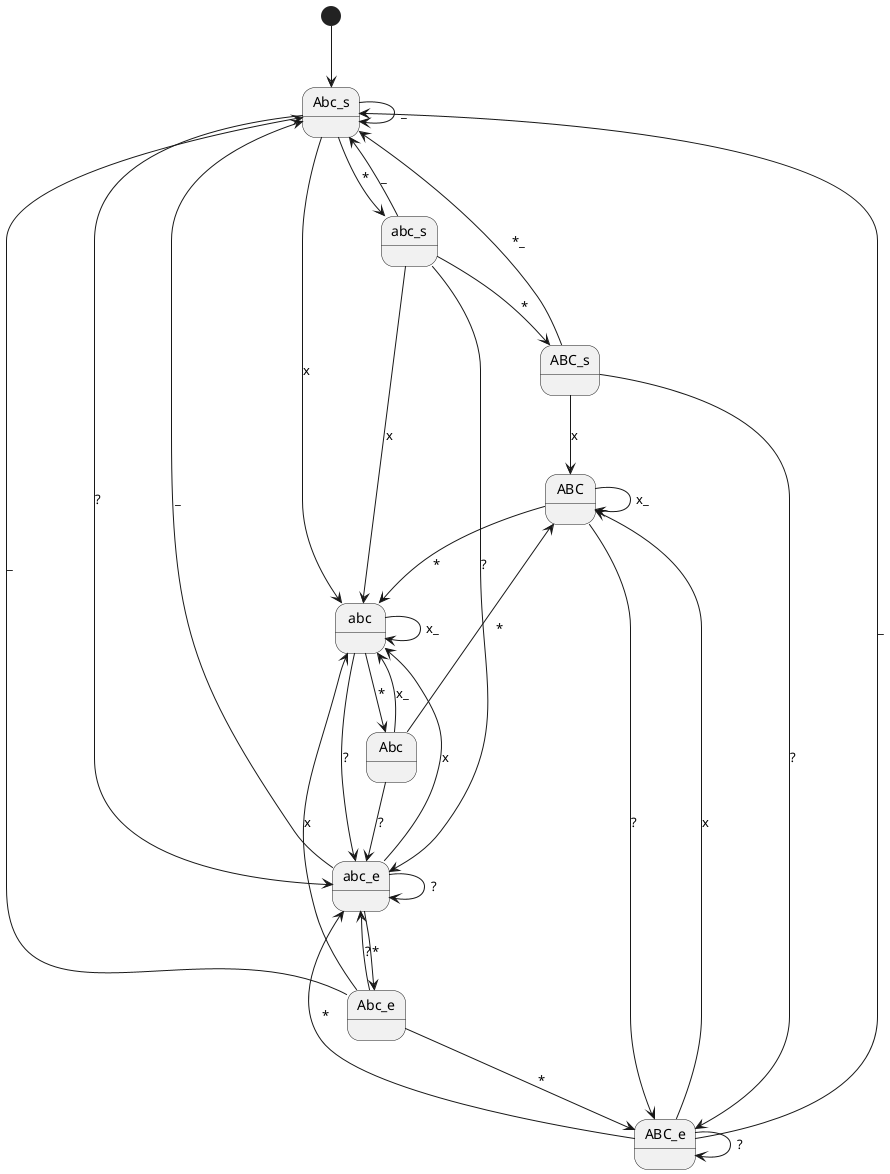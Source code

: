 @startuml
'https://plantuml.com/state-diagram
[*] --> Abc_s

Abc_s --> Abc_s: _
Abc_s --> abc_s: *
Abc_s --> abc: x
Abc_s --> abc_e: ?

abc_s --> ABC_s: *
abc_s --> abc: x
abc_s --> abc_e: ?
abc_s --> Abc_s: _

ABC_s --> Abc_s: *_
ABC_s --> ABC_e: ?
ABC_s --> ABC: x

abc --> abc: x_
abc --> abc_e: ?
abc --> Abc: *

Abc --> abc: x_
Abc --> ABC: *
Abc --> abc_e: ?

ABC --> ABC: x_
ABC --> ABC_e: ?
ABC --> abc: *

ABC_e --> ABC_e: ?
ABC_e --> Abc_s: _
ABC_e --> abc_e: *
ABC_e --> ABC: x

abc_e --> abc_e: ?
abc_e --> Abc_s: _
abc_e --> abc: x
abc_e --> Abc_e: *

Abc_e --> Abc_s: _
Abc_e --> ABC_e: *
Abc_e --> abc: x
Abc_e --> abc_e: ?

@enduml